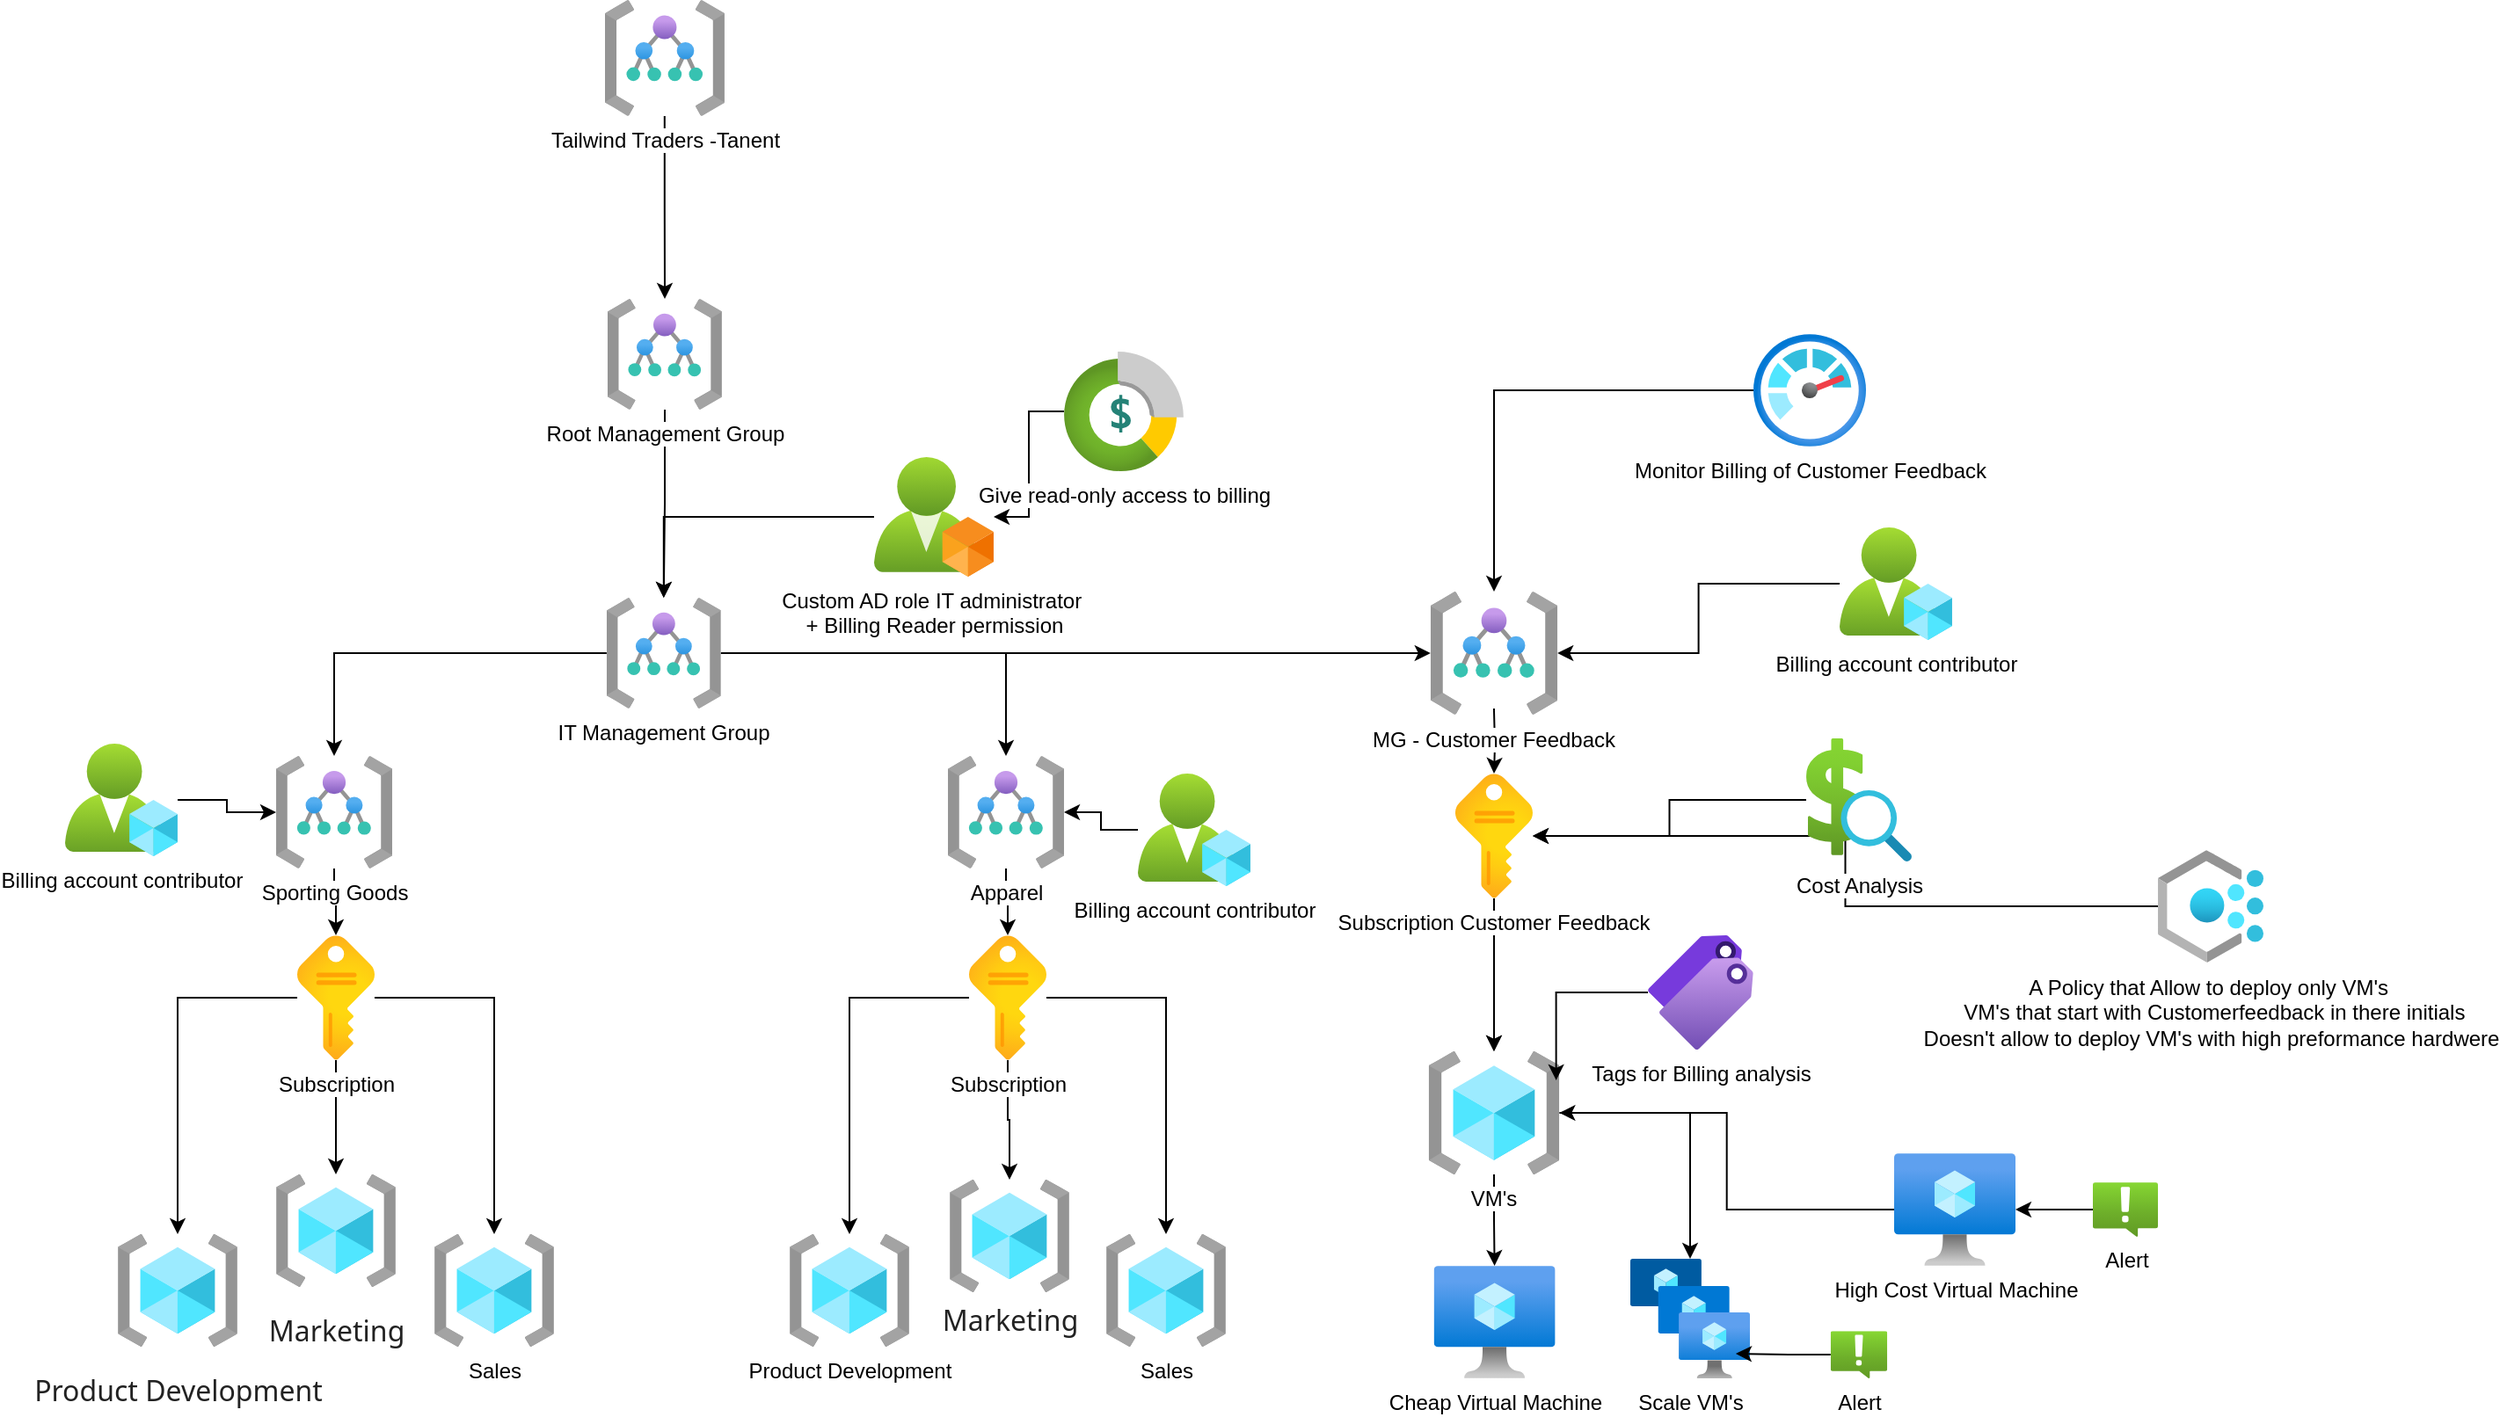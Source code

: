 <mxfile version="21.6.3" type="github">
  <diagram name="Page-1" id="hlpe3HDvRwnY9zBwgGZH">
    <mxGraphModel dx="1328" dy="720" grid="1" gridSize="10" guides="1" tooltips="1" connect="1" arrows="1" fold="1" page="1" pageScale="1" pageWidth="827" pageHeight="1169" math="0" shadow="0">
      <root>
        <mxCell id="0" />
        <mxCell id="1" parent="0" />
        <mxCell id="d_jsHuiSVQQN2BJJEdMS-1" style="edgeStyle=orthogonalEdgeStyle;rounded=0;orthogonalLoop=1;jettySize=auto;html=1;" parent="1" source="d_jsHuiSVQQN2BJJEdMS-4" target="d_jsHuiSVQQN2BJJEdMS-16" edge="1">
          <mxGeometry relative="1" as="geometry" />
        </mxCell>
        <mxCell id="d_jsHuiSVQQN2BJJEdMS-2" style="edgeStyle=orthogonalEdgeStyle;rounded=0;orthogonalLoop=1;jettySize=auto;html=1;" parent="1" source="d_jsHuiSVQQN2BJJEdMS-4" target="d_jsHuiSVQQN2BJJEdMS-15" edge="1">
          <mxGeometry relative="1" as="geometry" />
        </mxCell>
        <mxCell id="d_jsHuiSVQQN2BJJEdMS-3" style="edgeStyle=orthogonalEdgeStyle;rounded=0;orthogonalLoop=1;jettySize=auto;html=1;" parent="1" source="d_jsHuiSVQQN2BJJEdMS-4" target="d_jsHuiSVQQN2BJJEdMS-17" edge="1">
          <mxGeometry relative="1" as="geometry" />
        </mxCell>
        <mxCell id="d_jsHuiSVQQN2BJJEdMS-4" value="Subscription" style="image;aspect=fixed;html=1;points=[];align=center;fontSize=12;image=img/lib/azure2/general/Subscriptions.svg;" parent="1" vertex="1">
          <mxGeometry x="332" y="622" width="44" height="71" as="geometry" />
        </mxCell>
        <mxCell id="d_jsHuiSVQQN2BJJEdMS-5" value="Sales" style="image;aspect=fixed;html=1;points=[];align=center;fontSize=12;image=img/lib/azure2/general/Resource_Groups.svg;" parent="1" vertex="1">
          <mxGeometry x="792" y="792" width="68" height="64" as="geometry" />
        </mxCell>
        <mxCell id="d_jsHuiSVQQN2BJJEdMS-6" style="edgeStyle=orthogonalEdgeStyle;rounded=0;orthogonalLoop=1;jettySize=auto;html=1;" parent="1" source="d_jsHuiSVQQN2BJJEdMS-8" target="d_jsHuiSVQQN2BJJEdMS-19" edge="1">
          <mxGeometry relative="1" as="geometry" />
        </mxCell>
        <mxCell id="d_jsHuiSVQQN2BJJEdMS-7" style="edgeStyle=orthogonalEdgeStyle;rounded=0;orthogonalLoop=1;jettySize=auto;html=1;" parent="1" source="d_jsHuiSVQQN2BJJEdMS-8" target="d_jsHuiSVQQN2BJJEdMS-21" edge="1">
          <mxGeometry relative="1" as="geometry" />
        </mxCell>
        <mxCell id="CHr8Pcl43sH1Nul4fG_y-6" style="edgeStyle=orthogonalEdgeStyle;rounded=0;orthogonalLoop=1;jettySize=auto;html=1;" parent="1" source="d_jsHuiSVQQN2BJJEdMS-8" target="CHr8Pcl43sH1Nul4fG_y-3" edge="1">
          <mxGeometry relative="1" as="geometry" />
        </mxCell>
        <mxCell id="d_jsHuiSVQQN2BJJEdMS-8" value="IT Management Group&lt;br&gt;" style="image;aspect=fixed;html=1;points=[];align=center;fontSize=12;image=img/lib/azure2/general/Management_Groups.svg;" parent="1" vertex="1">
          <mxGeometry x="507.94" y="430" width="64.97" height="63" as="geometry" />
        </mxCell>
        <mxCell id="d_jsHuiSVQQN2BJJEdMS-9" style="edgeStyle=orthogonalEdgeStyle;rounded=0;orthogonalLoop=1;jettySize=auto;html=1;" parent="1" source="d_jsHuiSVQQN2BJJEdMS-12" target="d_jsHuiSVQQN2BJJEdMS-14" edge="1">
          <mxGeometry relative="1" as="geometry" />
        </mxCell>
        <mxCell id="d_jsHuiSVQQN2BJJEdMS-10" style="edgeStyle=orthogonalEdgeStyle;rounded=0;orthogonalLoop=1;jettySize=auto;html=1;" parent="1" source="d_jsHuiSVQQN2BJJEdMS-12" target="d_jsHuiSVQQN2BJJEdMS-13" edge="1">
          <mxGeometry relative="1" as="geometry" />
        </mxCell>
        <mxCell id="d_jsHuiSVQQN2BJJEdMS-11" style="edgeStyle=orthogonalEdgeStyle;rounded=0;orthogonalLoop=1;jettySize=auto;html=1;" parent="1" source="d_jsHuiSVQQN2BJJEdMS-12" target="d_jsHuiSVQQN2BJJEdMS-5" edge="1">
          <mxGeometry relative="1" as="geometry" />
        </mxCell>
        <mxCell id="d_jsHuiSVQQN2BJJEdMS-12" value="Subscription" style="image;aspect=fixed;html=1;points=[];align=center;fontSize=12;image=img/lib/azure2/general/Subscriptions.svg;" parent="1" vertex="1">
          <mxGeometry x="714" y="622" width="44" height="71" as="geometry" />
        </mxCell>
        <mxCell id="d_jsHuiSVQQN2BJJEdMS-13" value="&lt;span style=&quot;color: rgb(34, 34, 34); font-family: &amp;quot;Segoe UI&amp;quot;, serif; font-size: 16px; font-style: normal; font-variant-ligatures: normal; font-variant-caps: normal; font-weight: 400; letter-spacing: normal; orphans: 2; text-align: right; text-indent: 0px; text-transform: none; widows: 2; word-spacing: 0px; -webkit-text-stroke-width: 0px; background-color: rgb(255, 255, 255); text-decoration-thickness: initial; text-decoration-style: initial; text-decoration-color: initial; float: none; display: inline !important;&quot;&gt;Marketing&lt;/span&gt;" style="image;aspect=fixed;html=1;points=[];align=center;fontSize=12;image=img/lib/azure2/general/Resource_Groups.svg;" parent="1" vertex="1">
          <mxGeometry x="703" y="761" width="68" height="64" as="geometry" />
        </mxCell>
        <mxCell id="d_jsHuiSVQQN2BJJEdMS-14" value="Product Development" style="image;aspect=fixed;html=1;points=[];align=center;fontSize=12;image=img/lib/azure2/general/Resource_Groups.svg;" parent="1" vertex="1">
          <mxGeometry x="612" y="792" width="68" height="64" as="geometry" />
        </mxCell>
        <mxCell id="d_jsHuiSVQQN2BJJEdMS-15" value="Sales&lt;br&gt;" style="image;aspect=fixed;html=1;points=[];align=center;fontSize=12;image=img/lib/azure2/general/Resource_Groups.svg;" parent="1" vertex="1">
          <mxGeometry x="410" y="792" width="68" height="64" as="geometry" />
        </mxCell>
        <mxCell id="d_jsHuiSVQQN2BJJEdMS-16" value="&lt;p style=&quot;margin-bottom: 0in; direction: rtl; line-height: 1px; text-align: right; background-image: initial; background-position: initial; background-size: initial; background-repeat: initial; background-attachment: initial; background-origin: initial; background-clip: initial; font-size: medium; margin-top: 0.19in;&quot; align=&quot;left&quot;&gt;&lt;font color=&quot;#222222&quot;&gt;&lt;font face=&quot;Segoe UI, serif&quot;&gt;&lt;font style=&quot;font-size: 12pt;&quot;&gt;Marketing&lt;/font&gt;&lt;/font&gt;&lt;/font&gt;&lt;/p&gt;" style="image;aspect=fixed;html=1;points=[];align=center;fontSize=12;image=img/lib/azure2/general/Resource_Groups.svg;" parent="1" vertex="1">
          <mxGeometry x="320" y="758" width="68" height="64" as="geometry" />
        </mxCell>
        <mxCell id="d_jsHuiSVQQN2BJJEdMS-17" value="&lt;p style=&quot;margin-bottom: 0in; direction: rtl; line-height: 1px; text-align: right; background-image: initial; background-position: initial; background-size: initial; background-repeat: initial; background-attachment: initial; background-origin: initial; background-clip: initial; font-size: medium; margin-top: 0.19in;&quot; align=&quot;left&quot;&gt;&lt;font color=&quot;#222222&quot;&gt;&lt;font face=&quot;Segoe UI, serif&quot;&gt;&lt;font style=&quot;font-size: 12pt;&quot;&gt;Product Development&lt;/font&gt;&lt;/font&gt;&lt;/font&gt;&lt;/p&gt;" style="image;aspect=fixed;html=1;points=[];align=center;fontSize=12;image=img/lib/azure2/general/Resource_Groups.svg;" parent="1" vertex="1">
          <mxGeometry x="230" y="792" width="68" height="64" as="geometry" />
        </mxCell>
        <mxCell id="d_jsHuiSVQQN2BJJEdMS-18" value="" style="edgeStyle=orthogonalEdgeStyle;rounded=0;orthogonalLoop=1;jettySize=auto;html=1;" parent="1" source="d_jsHuiSVQQN2BJJEdMS-19" target="d_jsHuiSVQQN2BJJEdMS-4" edge="1">
          <mxGeometry relative="1" as="geometry" />
        </mxCell>
        <mxCell id="d_jsHuiSVQQN2BJJEdMS-19" value="Sporting Goods&lt;br&gt;" style="image;aspect=fixed;html=1;points=[];align=center;fontSize=12;image=img/lib/azure2/general/Management_Groups.svg;" parent="1" vertex="1">
          <mxGeometry x="320" y="520" width="66" height="64" as="geometry" />
        </mxCell>
        <mxCell id="d_jsHuiSVQQN2BJJEdMS-20" value="" style="edgeStyle=orthogonalEdgeStyle;rounded=0;orthogonalLoop=1;jettySize=auto;html=1;" parent="1" source="d_jsHuiSVQQN2BJJEdMS-21" target="d_jsHuiSVQQN2BJJEdMS-12" edge="1">
          <mxGeometry relative="1" as="geometry" />
        </mxCell>
        <mxCell id="d_jsHuiSVQQN2BJJEdMS-21" value="Apparel&lt;br&gt;" style="image;aspect=fixed;html=1;points=[];align=center;fontSize=12;image=img/lib/azure2/general/Management_Groups.svg;" parent="1" vertex="1">
          <mxGeometry x="702" y="520" width="66" height="64" as="geometry" />
        </mxCell>
        <mxCell id="d_jsHuiSVQQN2BJJEdMS-26" value="" style="edgeStyle=orthogonalEdgeStyle;rounded=0;orthogonalLoop=1;jettySize=auto;html=1;" parent="1" source="d_jsHuiSVQQN2BJJEdMS-22" target="d_jsHuiSVQQN2BJJEdMS-8" edge="1">
          <mxGeometry relative="1" as="geometry" />
        </mxCell>
        <mxCell id="d_jsHuiSVQQN2BJJEdMS-22" value="Root Management Group" style="image;aspect=fixed;html=1;points=[];align=center;fontSize=12;image=img/lib/azure2/general/Management_Groups.svg;" parent="1" vertex="1">
          <mxGeometry x="508.47" y="260" width="64.97" height="63" as="geometry" />
        </mxCell>
        <mxCell id="d_jsHuiSVQQN2BJJEdMS-25" value="" style="edgeStyle=orthogonalEdgeStyle;rounded=0;orthogonalLoop=1;jettySize=auto;html=1;" parent="1" source="d_jsHuiSVQQN2BJJEdMS-23" target="d_jsHuiSVQQN2BJJEdMS-22" edge="1">
          <mxGeometry relative="1" as="geometry" />
        </mxCell>
        <mxCell id="d_jsHuiSVQQN2BJJEdMS-34" value="" style="edgeStyle=orthogonalEdgeStyle;rounded=0;orthogonalLoop=1;jettySize=auto;html=1;" parent="1" target="d_jsHuiSVQQN2BJJEdMS-30" edge="1">
          <mxGeometry relative="1" as="geometry">
            <mxPoint x="1012.471" y="493.0" as="sourcePoint" />
          </mxGeometry>
        </mxCell>
        <mxCell id="d_jsHuiSVQQN2BJJEdMS-38" value="" style="edgeStyle=orthogonalEdgeStyle;rounded=0;orthogonalLoop=1;jettySize=auto;html=1;" parent="1" source="d_jsHuiSVQQN2BJJEdMS-30" target="d_jsHuiSVQQN2BJJEdMS-35" edge="1">
          <mxGeometry relative="1" as="geometry" />
        </mxCell>
        <mxCell id="HOAgcyTk43EPcxEQj3Mo-1" value="" style="edgeStyle=orthogonalEdgeStyle;rounded=0;orthogonalLoop=1;jettySize=auto;html=1;" parent="1" source="d_jsHuiSVQQN2BJJEdMS-30" target="d_jsHuiSVQQN2BJJEdMS-35" edge="1">
          <mxGeometry relative="1" as="geometry" />
        </mxCell>
        <mxCell id="d_jsHuiSVQQN2BJJEdMS-30" value="Subscription Customer Feedback&lt;br&gt;" style="image;aspect=fixed;html=1;points=[];align=center;fontSize=12;image=img/lib/azure2/general/Subscriptions.svg;" parent="1" vertex="1">
          <mxGeometry x="990.49" y="530" width="44" height="71" as="geometry" />
        </mxCell>
        <mxCell id="d_jsHuiSVQQN2BJJEdMS-47" value="" style="edgeStyle=orthogonalEdgeStyle;rounded=0;orthogonalLoop=1;jettySize=auto;html=1;" parent="1" source="d_jsHuiSVQQN2BJJEdMS-35" target="d_jsHuiSVQQN2BJJEdMS-42" edge="1">
          <mxGeometry relative="1" as="geometry" />
        </mxCell>
        <mxCell id="d_jsHuiSVQQN2BJJEdMS-48" value="" style="edgeStyle=orthogonalEdgeStyle;rounded=0;orthogonalLoop=1;jettySize=auto;html=1;" parent="1" source="d_jsHuiSVQQN2BJJEdMS-35" target="d_jsHuiSVQQN2BJJEdMS-44" edge="1">
          <mxGeometry relative="1" as="geometry" />
        </mxCell>
        <mxCell id="d_jsHuiSVQQN2BJJEdMS-35" value="VM&#39;s" style="image;aspect=fixed;html=1;points=[];align=center;fontSize=12;image=img/lib/azure2/general/Resource_Groups.svg;" parent="1" vertex="1">
          <mxGeometry x="975.3" y="688" width="74.38" height="70" as="geometry" />
        </mxCell>
        <mxCell id="d_jsHuiSVQQN2BJJEdMS-42" value="Cheap Virtual Machine" style="image;aspect=fixed;html=1;points=[];align=center;fontSize=12;image=img/lib/azure2/compute/Virtual_Machine.svg;" parent="1" vertex="1">
          <mxGeometry x="978.3" y="810" width="69" height="64" as="geometry" />
        </mxCell>
        <mxCell id="d_jsHuiSVQQN2BJJEdMS-44" value="Scale VM&#39;s" style="image;aspect=fixed;html=1;points=[];align=center;fontSize=12;image=img/lib/azure2/compute/VM_Scale_Sets.svg;" parent="1" vertex="1">
          <mxGeometry x="1090" y="806" width="68" height="68" as="geometry" />
        </mxCell>
        <mxCell id="d_jsHuiSVQQN2BJJEdMS-51" style="edgeStyle=orthogonalEdgeStyle;rounded=0;orthogonalLoop=1;jettySize=auto;html=1;" parent="1" source="d_jsHuiSVQQN2BJJEdMS-49" target="d_jsHuiSVQQN2BJJEdMS-30" edge="1">
          <mxGeometry relative="1" as="geometry" />
        </mxCell>
        <object label="A Policy that Allow to deploy only VM&#39;s&amp;nbsp;&lt;br&gt;&amp;nbsp;VM&#39;s that start with Customerfeedback in there initials&lt;br&gt;Doesn&#39;t allow to deploy VM&#39;s with high preformance hardwere" Policy="Allow to Deploy VM&#39;s named CustomerFeedback" id="d_jsHuiSVQQN2BJJEdMS-49">
          <mxCell style="image;aspect=fixed;html=1;points=[];align=center;fontSize=12;image=img/lib/azure2/management_governance/Policy.svg;" parent="1" vertex="1">
            <mxGeometry x="1390" y="573.5" width="60" height="64" as="geometry" />
          </mxCell>
        </object>
        <mxCell id="d_jsHuiSVQQN2BJJEdMS-53" style="edgeStyle=orthogonalEdgeStyle;rounded=0;orthogonalLoop=1;jettySize=auto;html=1;" parent="1" source="d_jsHuiSVQQN2BJJEdMS-52" target="d_jsHuiSVQQN2BJJEdMS-30" edge="1">
          <mxGeometry relative="1" as="geometry" />
        </mxCell>
        <mxCell id="d_jsHuiSVQQN2BJJEdMS-52" value="Cost Analysis&lt;br&gt;" style="image;aspect=fixed;html=1;points=[];align=center;fontSize=12;image=img/lib/azure2/general/Cost_Analysis.svg;" parent="1" vertex="1">
          <mxGeometry x="1190" y="510" width="60" height="70" as="geometry" />
        </mxCell>
        <mxCell id="d_jsHuiSVQQN2BJJEdMS-55" style="edgeStyle=orthogonalEdgeStyle;rounded=0;orthogonalLoop=1;jettySize=auto;html=1;" parent="1" source="d_jsHuiSVQQN2BJJEdMS-54" target="d_jsHuiSVQQN2BJJEdMS-35" edge="1">
          <mxGeometry relative="1" as="geometry" />
        </mxCell>
        <mxCell id="d_jsHuiSVQQN2BJJEdMS-54" value="High Cost Virtual Machine" style="image;aspect=fixed;html=1;points=[];align=center;fontSize=12;image=img/lib/azure2/compute/Virtual_Machine.svg;" parent="1" vertex="1">
          <mxGeometry x="1240" y="746" width="69" height="64" as="geometry" />
        </mxCell>
        <mxCell id="d_jsHuiSVQQN2BJJEdMS-57" style="edgeStyle=orthogonalEdgeStyle;rounded=0;orthogonalLoop=1;jettySize=auto;html=1;" parent="1" source="d_jsHuiSVQQN2BJJEdMS-56" target="d_jsHuiSVQQN2BJJEdMS-54" edge="1">
          <mxGeometry relative="1" as="geometry" />
        </mxCell>
        <mxCell id="d_jsHuiSVQQN2BJJEdMS-56" value="Alert&lt;br&gt;" style="image;aspect=fixed;html=1;points=[];align=center;fontSize=12;image=img/lib/azure2/management_governance/Alerts.svg;" parent="1" vertex="1">
          <mxGeometry x="1353" y="762.53" width="37" height="30.93" as="geometry" />
        </mxCell>
        <mxCell id="d_jsHuiSVQQN2BJJEdMS-67" style="edgeStyle=orthogonalEdgeStyle;rounded=0;orthogonalLoop=1;jettySize=auto;html=1;" parent="1" source="d_jsHuiSVQQN2BJJEdMS-58" target="d_jsHuiSVQQN2BJJEdMS-21" edge="1">
          <mxGeometry relative="1" as="geometry" />
        </mxCell>
        <mxCell id="d_jsHuiSVQQN2BJJEdMS-58" value="Billing account contributor&#x9;" style="image;aspect=fixed;html=1;points=[];align=center;fontSize=12;image=img/lib/azure2/intune/Azure_AD_Roles_and_Administrators.svg;" parent="1" vertex="1">
          <mxGeometry x="810" y="530" width="64" height="64" as="geometry" />
        </mxCell>
        <mxCell id="d_jsHuiSVQQN2BJJEdMS-64" style="edgeStyle=orthogonalEdgeStyle;rounded=0;orthogonalLoop=1;jettySize=auto;html=1;" parent="1" source="d_jsHuiSVQQN2BJJEdMS-59" target="d_jsHuiSVQQN2BJJEdMS-8" edge="1">
          <mxGeometry relative="1" as="geometry" />
        </mxCell>
        <mxCell id="d_jsHuiSVQQN2BJJEdMS-59" value="Custom AD role IT administrator&amp;nbsp;&lt;br&gt;+ Billing Reader permission" style="image;aspect=fixed;html=1;points=[];align=center;fontSize=12;image=img/lib/azure2/identity/Custom_Azure_AD_Roles.svg;" parent="1" vertex="1">
          <mxGeometry x="660" y="350" width="68" height="68" as="geometry" />
        </mxCell>
        <mxCell id="d_jsHuiSVQQN2BJJEdMS-65" style="edgeStyle=orthogonalEdgeStyle;rounded=0;orthogonalLoop=1;jettySize=auto;html=1;" parent="1" source="d_jsHuiSVQQN2BJJEdMS-60" target="d_jsHuiSVQQN2BJJEdMS-59" edge="1">
          <mxGeometry relative="1" as="geometry" />
        </mxCell>
        <mxCell id="d_jsHuiSVQQN2BJJEdMS-60" value="Give read-only access to billing" style="image;aspect=fixed;html=1;points=[];align=center;fontSize=12;image=img/lib/azure2/general/Cost_Management_and_Billing.svg;" parent="1" vertex="1">
          <mxGeometry x="768" y="290" width="68" height="68" as="geometry" />
        </mxCell>
        <mxCell id="d_jsHuiSVQQN2BJJEdMS-70" style="edgeStyle=orthogonalEdgeStyle;rounded=0;orthogonalLoop=1;jettySize=auto;html=1;" parent="1" source="d_jsHuiSVQQN2BJJEdMS-69" target="d_jsHuiSVQQN2BJJEdMS-19" edge="1">
          <mxGeometry relative="1" as="geometry" />
        </mxCell>
        <mxCell id="d_jsHuiSVQQN2BJJEdMS-69" value="Billing account contributor&#x9;" style="image;aspect=fixed;html=1;points=[];align=center;fontSize=12;image=img/lib/azure2/intune/Azure_AD_Roles_and_Administrators.svg;" parent="1" vertex="1">
          <mxGeometry x="200" y="513" width="64" height="64" as="geometry" />
        </mxCell>
        <mxCell id="d_jsHuiSVQQN2BJJEdMS-76" style="edgeStyle=orthogonalEdgeStyle;rounded=0;orthogonalLoop=1;jettySize=auto;html=1;entryX=0.882;entryY=0.794;entryDx=0;entryDy=0;entryPerimeter=0;" parent="1" source="d_jsHuiSVQQN2BJJEdMS-75" target="d_jsHuiSVQQN2BJJEdMS-44" edge="1">
          <mxGeometry relative="1" as="geometry" />
        </mxCell>
        <mxCell id="d_jsHuiSVQQN2BJJEdMS-75" value="Alert&lt;br&gt;" style="image;aspect=fixed;html=1;points=[];align=center;fontSize=12;image=img/lib/azure2/management_governance/Alerts.svg;" parent="1" vertex="1">
          <mxGeometry x="1203.89" y="847.07" width="32.22" height="26.93" as="geometry" />
        </mxCell>
        <mxCell id="CHr8Pcl43sH1Nul4fG_y-4" style="edgeStyle=orthogonalEdgeStyle;rounded=0;orthogonalLoop=1;jettySize=auto;html=1;" parent="1" source="d_jsHuiSVQQN2BJJEdMS-77" target="CHr8Pcl43sH1Nul4fG_y-3" edge="1">
          <mxGeometry relative="1" as="geometry" />
        </mxCell>
        <mxCell id="d_jsHuiSVQQN2BJJEdMS-77" value="Billing account contributor&#x9;" style="image;aspect=fixed;html=1;points=[];align=center;fontSize=12;image=img/lib/azure2/intune/Azure_AD_Roles_and_Administrators.svg;" parent="1" vertex="1">
          <mxGeometry x="1209" y="390" width="64" height="64" as="geometry" />
        </mxCell>
        <mxCell id="HOAgcyTk43EPcxEQj3Mo-3" style="edgeStyle=orthogonalEdgeStyle;rounded=0;orthogonalLoop=1;jettySize=auto;html=1;entryX=0.975;entryY=0.235;entryDx=0;entryDy=0;entryPerimeter=0;" parent="1" source="HOAgcyTk43EPcxEQj3Mo-2" target="d_jsHuiSVQQN2BJJEdMS-35" edge="1">
          <mxGeometry relative="1" as="geometry" />
        </mxCell>
        <mxCell id="HOAgcyTk43EPcxEQj3Mo-2" value="Tags for Billing analysis&lt;br&gt;" style="image;aspect=fixed;html=1;points=[];align=center;fontSize=12;image=img/lib/azure2/general/Tags.svg;" parent="1" vertex="1">
          <mxGeometry x="1100" y="622" width="60" height="65" as="geometry" />
        </mxCell>
        <mxCell id="CHr8Pcl43sH1Nul4fG_y-5" style="edgeStyle=orthogonalEdgeStyle;rounded=0;orthogonalLoop=1;jettySize=auto;html=1;" parent="1" source="HOAgcyTk43EPcxEQj3Mo-4" target="CHr8Pcl43sH1Nul4fG_y-3" edge="1">
          <mxGeometry relative="1" as="geometry" />
        </mxCell>
        <mxCell id="HOAgcyTk43EPcxEQj3Mo-4" value="Monitor Billing of Customer Feedback" style="image;aspect=fixed;html=1;points=[];align=center;fontSize=12;image=img/lib/azure2/management_governance/Monitor.svg;" parent="1" vertex="1">
          <mxGeometry x="1160" y="280" width="64" height="64" as="geometry" />
        </mxCell>
        <mxCell id="d_jsHuiSVQQN2BJJEdMS-23" value="Tailwind Traders -Tanent&lt;br&gt;" style="image;aspect=fixed;html=1;points=[];align=center;fontSize=12;image=img/lib/azure2/general/Management_Groups.svg;" parent="1" vertex="1">
          <mxGeometry x="506.94" y="90" width="68.03" height="65.97" as="geometry" />
        </mxCell>
        <mxCell id="CHr8Pcl43sH1Nul4fG_y-3" value="MG - Customer Feedback" style="image;aspect=fixed;html=1;points=[];align=center;fontSize=12;image=img/lib/azure2/general/Management_Groups.svg;" parent="1" vertex="1">
          <mxGeometry x="976.4" y="426.5" width="72.19" height="70" as="geometry" />
        </mxCell>
      </root>
    </mxGraphModel>
  </diagram>
</mxfile>
